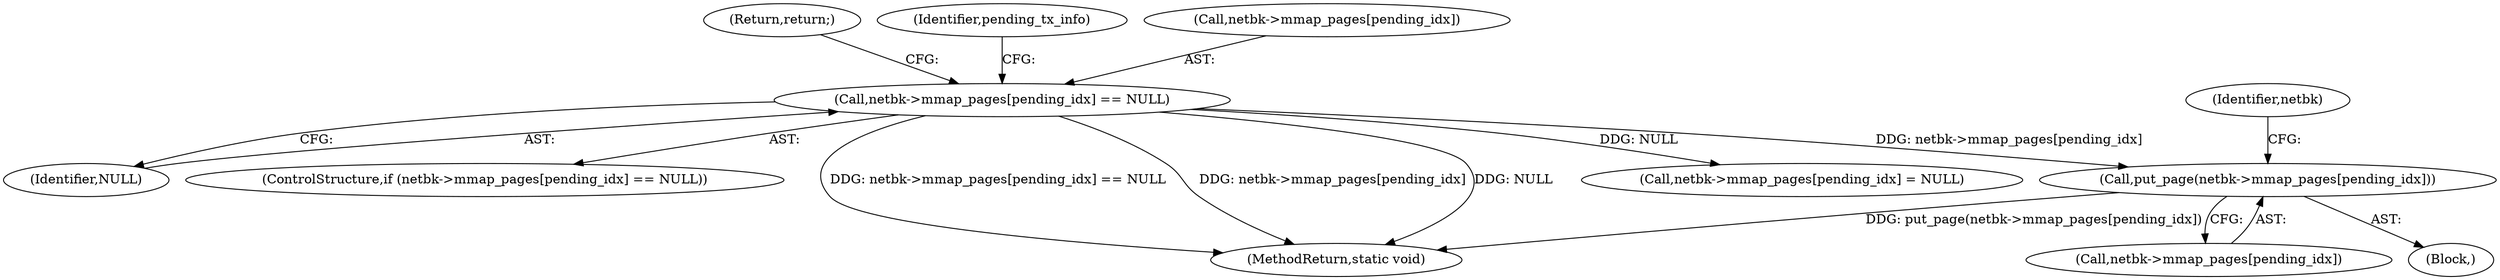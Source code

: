 digraph "0_linux_7d5145d8eb2b9791533ffe4dc003b129b9696c48_0@array" {
"1000163" [label="(Call,put_page(netbk->mmap_pages[pending_idx]))"];
"1000110" [label="(Call,netbk->mmap_pages[pending_idx] == NULL)"];
"1000164" [label="(Call,netbk->mmap_pages[pending_idx])"];
"1000116" [label="(Identifier,NULL)"];
"1000117" [label="(Return,return;)"];
"1000105" [label="(Block,)"];
"1000110" [label="(Call,netbk->mmap_pages[pending_idx] == NULL)"];
"1000119" [label="(Identifier,pending_tx_info)"];
"1000111" [label="(Call,netbk->mmap_pages[pending_idx])"];
"1000109" [label="(ControlStructure,if (netbk->mmap_pages[pending_idx] == NULL))"];
"1000176" [label="(MethodReturn,static void)"];
"1000172" [label="(Identifier,netbk)"];
"1000163" [label="(Call,put_page(netbk->mmap_pages[pending_idx]))"];
"1000169" [label="(Call,netbk->mmap_pages[pending_idx] = NULL)"];
"1000163" -> "1000105"  [label="AST: "];
"1000163" -> "1000164"  [label="CFG: "];
"1000164" -> "1000163"  [label="AST: "];
"1000172" -> "1000163"  [label="CFG: "];
"1000163" -> "1000176"  [label="DDG: put_page(netbk->mmap_pages[pending_idx])"];
"1000110" -> "1000163"  [label="DDG: netbk->mmap_pages[pending_idx]"];
"1000110" -> "1000109"  [label="AST: "];
"1000110" -> "1000116"  [label="CFG: "];
"1000111" -> "1000110"  [label="AST: "];
"1000116" -> "1000110"  [label="AST: "];
"1000117" -> "1000110"  [label="CFG: "];
"1000119" -> "1000110"  [label="CFG: "];
"1000110" -> "1000176"  [label="DDG: netbk->mmap_pages[pending_idx] == NULL"];
"1000110" -> "1000176"  [label="DDG: netbk->mmap_pages[pending_idx]"];
"1000110" -> "1000176"  [label="DDG: NULL"];
"1000110" -> "1000169"  [label="DDG: NULL"];
}
